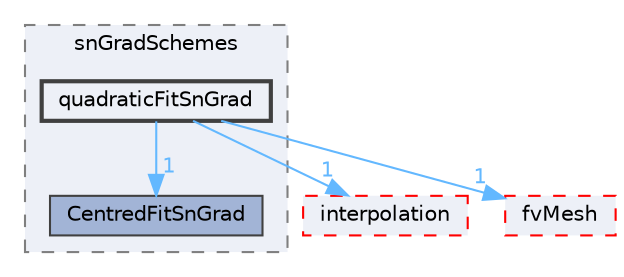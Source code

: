 digraph "src/finiteVolume/finiteVolume/snGradSchemes/quadraticFitSnGrad"
{
 // LATEX_PDF_SIZE
  bgcolor="transparent";
  edge [fontname=Helvetica,fontsize=10,labelfontname=Helvetica,labelfontsize=10];
  node [fontname=Helvetica,fontsize=10,shape=box,height=0.2,width=0.4];
  compound=true
  subgraph clusterdir_f2a32fae3c7e5034ec75716fe725e251 {
    graph [ bgcolor="#edf0f7", pencolor="grey50", label="snGradSchemes", fontname=Helvetica,fontsize=10 style="filled,dashed", URL="dir_f2a32fae3c7e5034ec75716fe725e251.html",tooltip=""]
  dir_e22c81bf62a8cb96666294c9a89f2d77 [label="CentredFitSnGrad", fillcolor="#a2b4d6", color="grey25", style="filled", URL="dir_e22c81bf62a8cb96666294c9a89f2d77.html",tooltip=""];
  dir_65148369db316319adb612ca3e98e7fb [label="quadraticFitSnGrad", fillcolor="#edf0f7", color="grey25", style="filled,bold", URL="dir_65148369db316319adb612ca3e98e7fb.html",tooltip=""];
  }
  dir_a586eb954e2e5e74ecf6fe95a2457777 [label="interpolation", fillcolor="#edf0f7", color="red", style="filled,dashed", URL="dir_a586eb954e2e5e74ecf6fe95a2457777.html",tooltip=""];
  dir_c382fa095c9c33d8673c0dd60aaef275 [label="fvMesh", fillcolor="#edf0f7", color="red", style="filled,dashed", URL="dir_c382fa095c9c33d8673c0dd60aaef275.html",tooltip=""];
  dir_65148369db316319adb612ca3e98e7fb->dir_a586eb954e2e5e74ecf6fe95a2457777 [headlabel="1", labeldistance=1.5 headhref="dir_003151_001923.html" href="dir_003151_001923.html" color="steelblue1" fontcolor="steelblue1"];
  dir_65148369db316319adb612ca3e98e7fb->dir_c382fa095c9c33d8673c0dd60aaef275 [headlabel="1", labeldistance=1.5 headhref="dir_003151_001544.html" href="dir_003151_001544.html" color="steelblue1" fontcolor="steelblue1"];
  dir_65148369db316319adb612ca3e98e7fb->dir_e22c81bf62a8cb96666294c9a89f2d77 [headlabel="1", labeldistance=1.5 headhref="dir_003151_000456.html" href="dir_003151_000456.html" color="steelblue1" fontcolor="steelblue1"];
}
